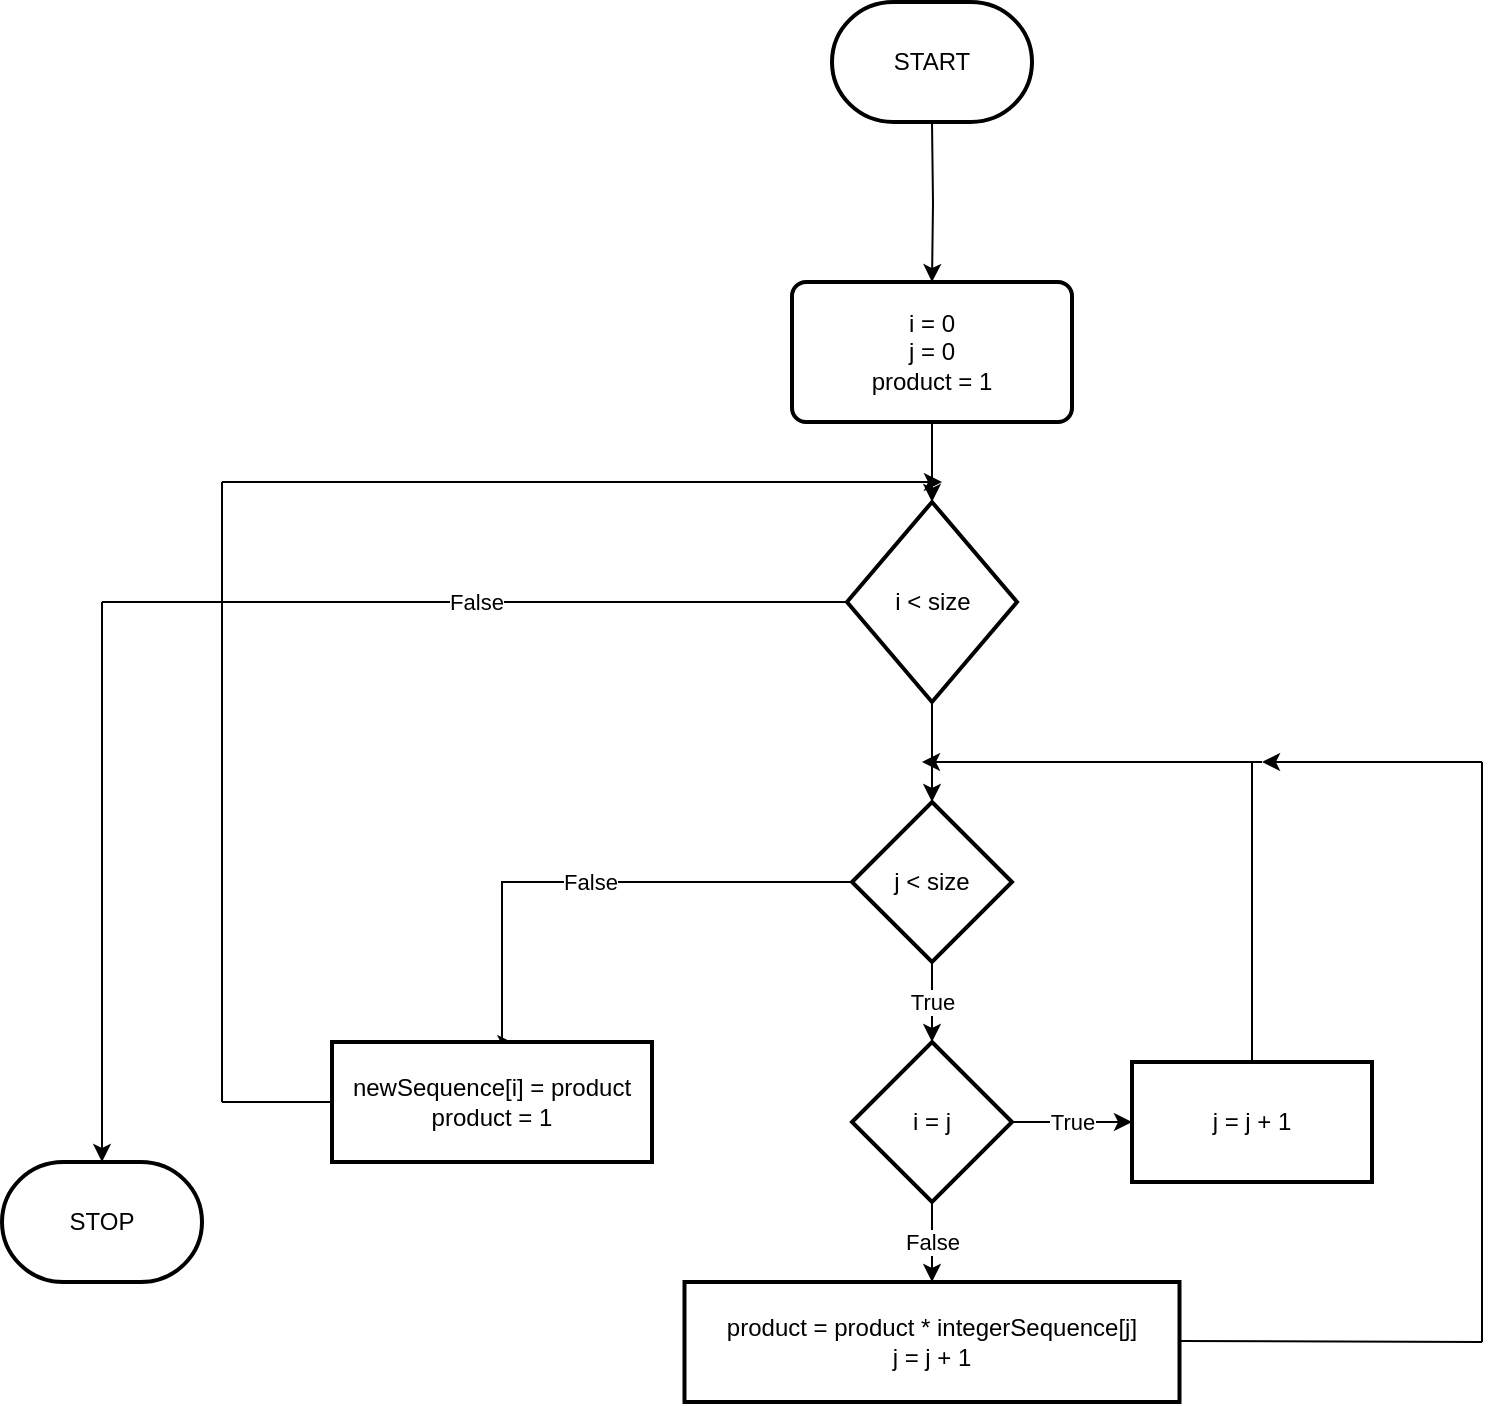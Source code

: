 <mxfile version="20.7.3" type="github">
  <diagram id="JEgXtzGTBGGTe0W-5SNw" name="Page-1">
    <mxGraphModel dx="1276" dy="469" grid="1" gridSize="10" guides="1" tooltips="1" connect="1" arrows="1" fold="1" page="1" pageScale="1" pageWidth="850" pageHeight="1100" math="0" shadow="0">
      <root>
        <mxCell id="0" />
        <mxCell id="1" parent="0" />
        <mxCell id="dS19GPc5H33sCgKLnEqp-4" style="edgeStyle=orthogonalEdgeStyle;rounded=0;orthogonalLoop=1;jettySize=auto;html=1;entryX=0.5;entryY=0;entryDx=0;entryDy=0;" parent="1" target="dS19GPc5H33sCgKLnEqp-3" edge="1">
          <mxGeometry relative="1" as="geometry">
            <mxPoint x="565" y="130" as="sourcePoint" />
          </mxGeometry>
        </mxCell>
        <mxCell id="dS19GPc5H33sCgKLnEqp-7" style="edgeStyle=orthogonalEdgeStyle;rounded=0;orthogonalLoop=1;jettySize=auto;html=1;entryX=0.5;entryY=0;entryDx=0;entryDy=0;entryPerimeter=0;" parent="1" source="dS19GPc5H33sCgKLnEqp-3" target="dS19GPc5H33sCgKLnEqp-6" edge="1">
          <mxGeometry relative="1" as="geometry" />
        </mxCell>
        <mxCell id="dS19GPc5H33sCgKLnEqp-3" value="i = 0&lt;br&gt;j = 0&lt;br&gt;product = 1" style="rounded=1;whiteSpace=wrap;html=1;absoluteArcSize=1;arcSize=14;strokeWidth=2;" parent="1" vertex="1">
          <mxGeometry x="495" y="210" width="140" height="70" as="geometry" />
        </mxCell>
        <mxCell id="oZwbMJ7OFl2zQQ1I_Tw_-5" value="" style="edgeStyle=orthogonalEdgeStyle;rounded=0;orthogonalLoop=1;jettySize=auto;html=1;" edge="1" parent="1" source="dS19GPc5H33sCgKLnEqp-6" target="oZwbMJ7OFl2zQQ1I_Tw_-4">
          <mxGeometry relative="1" as="geometry" />
        </mxCell>
        <mxCell id="dS19GPc5H33sCgKLnEqp-6" value="i &amp;lt; size" style="strokeWidth=2;html=1;shape=mxgraph.flowchart.decision;whiteSpace=wrap;" parent="1" vertex="1">
          <mxGeometry x="522.5" y="320" width="85" height="100" as="geometry" />
        </mxCell>
        <mxCell id="dS19GPc5H33sCgKLnEqp-31" value="START" style="strokeWidth=2;html=1;shape=mxgraph.flowchart.terminator;whiteSpace=wrap;" parent="1" vertex="1">
          <mxGeometry x="515" y="70" width="100" height="60" as="geometry" />
        </mxCell>
        <mxCell id="oZwbMJ7OFl2zQQ1I_Tw_-12" value="True" style="edgeStyle=orthogonalEdgeStyle;rounded=0;orthogonalLoop=1;jettySize=auto;html=1;" edge="1" parent="1" source="oZwbMJ7OFl2zQQ1I_Tw_-4" target="oZwbMJ7OFl2zQQ1I_Tw_-11">
          <mxGeometry relative="1" as="geometry" />
        </mxCell>
        <mxCell id="oZwbMJ7OFl2zQQ1I_Tw_-30" value="False" style="edgeStyle=orthogonalEdgeStyle;rounded=0;orthogonalLoop=1;jettySize=auto;html=1;entryX=0.573;entryY=0.017;entryDx=0;entryDy=0;entryPerimeter=0;" edge="1" parent="1" source="oZwbMJ7OFl2zQQ1I_Tw_-4" target="oZwbMJ7OFl2zQQ1I_Tw_-29">
          <mxGeometry relative="1" as="geometry">
            <Array as="points">
              <mxPoint x="350" y="510" />
              <mxPoint x="350" y="591" />
            </Array>
          </mxGeometry>
        </mxCell>
        <mxCell id="oZwbMJ7OFl2zQQ1I_Tw_-4" value="j &amp;lt; size" style="rhombus;whiteSpace=wrap;html=1;strokeWidth=2;" vertex="1" parent="1">
          <mxGeometry x="525" y="470" width="80" height="80" as="geometry" />
        </mxCell>
        <mxCell id="oZwbMJ7OFl2zQQ1I_Tw_-14" value="True" style="edgeStyle=orthogonalEdgeStyle;rounded=0;orthogonalLoop=1;jettySize=auto;html=1;" edge="1" parent="1" source="oZwbMJ7OFl2zQQ1I_Tw_-11" target="oZwbMJ7OFl2zQQ1I_Tw_-13">
          <mxGeometry relative="1" as="geometry" />
        </mxCell>
        <mxCell id="oZwbMJ7OFl2zQQ1I_Tw_-21" value="False" style="edgeStyle=orthogonalEdgeStyle;rounded=0;orthogonalLoop=1;jettySize=auto;html=1;entryX=0.5;entryY=0;entryDx=0;entryDy=0;" edge="1" parent="1" source="oZwbMJ7OFl2zQQ1I_Tw_-11" target="oZwbMJ7OFl2zQQ1I_Tw_-20">
          <mxGeometry relative="1" as="geometry" />
        </mxCell>
        <mxCell id="oZwbMJ7OFl2zQQ1I_Tw_-11" value="i = j" style="rhombus;whiteSpace=wrap;html=1;strokeWidth=2;" vertex="1" parent="1">
          <mxGeometry x="525" y="590" width="80" height="80" as="geometry" />
        </mxCell>
        <mxCell id="oZwbMJ7OFl2zQQ1I_Tw_-13" value="j = j + 1" style="whiteSpace=wrap;html=1;strokeWidth=2;" vertex="1" parent="1">
          <mxGeometry x="665" y="600" width="120" height="60" as="geometry" />
        </mxCell>
        <mxCell id="oZwbMJ7OFl2zQQ1I_Tw_-16" value="" style="endArrow=none;html=1;rounded=0;exitX=0.5;exitY=0;exitDx=0;exitDy=0;" edge="1" parent="1" source="oZwbMJ7OFl2zQQ1I_Tw_-13">
          <mxGeometry width="50" height="50" relative="1" as="geometry">
            <mxPoint x="690" y="530" as="sourcePoint" />
            <mxPoint x="725" y="450" as="targetPoint" />
          </mxGeometry>
        </mxCell>
        <mxCell id="oZwbMJ7OFl2zQQ1I_Tw_-19" value="" style="endArrow=classic;html=1;rounded=0;" edge="1" parent="1">
          <mxGeometry width="50" height="50" relative="1" as="geometry">
            <mxPoint x="730" y="450" as="sourcePoint" />
            <mxPoint x="560" y="450" as="targetPoint" />
          </mxGeometry>
        </mxCell>
        <mxCell id="oZwbMJ7OFl2zQQ1I_Tw_-20" value="product = product * integerSequence[j]&lt;br&gt;j = j + 1" style="whiteSpace=wrap;html=1;strokeWidth=2;" vertex="1" parent="1">
          <mxGeometry x="441.25" y="710" width="247.5" height="60" as="geometry" />
        </mxCell>
        <mxCell id="oZwbMJ7OFl2zQQ1I_Tw_-24" value="" style="endArrow=none;html=1;rounded=0;" edge="1" parent="1">
          <mxGeometry width="50" height="50" relative="1" as="geometry">
            <mxPoint x="840" y="740" as="sourcePoint" />
            <mxPoint x="840" y="450" as="targetPoint" />
          </mxGeometry>
        </mxCell>
        <mxCell id="oZwbMJ7OFl2zQQ1I_Tw_-26" value="" style="endArrow=none;html=1;rounded=0;" edge="1" parent="1">
          <mxGeometry width="50" height="50" relative="1" as="geometry">
            <mxPoint x="840" y="740" as="sourcePoint" />
            <mxPoint x="688.75" y="739.5" as="targetPoint" />
            <Array as="points" />
          </mxGeometry>
        </mxCell>
        <mxCell id="oZwbMJ7OFl2zQQ1I_Tw_-27" value="" style="endArrow=classic;html=1;rounded=0;" edge="1" parent="1">
          <mxGeometry width="50" height="50" relative="1" as="geometry">
            <mxPoint x="840" y="450" as="sourcePoint" />
            <mxPoint x="730" y="450" as="targetPoint" />
          </mxGeometry>
        </mxCell>
        <mxCell id="oZwbMJ7OFl2zQQ1I_Tw_-29" value="newSequence[i] = product&lt;br&gt;product = 1" style="whiteSpace=wrap;html=1;strokeWidth=2;" vertex="1" parent="1">
          <mxGeometry x="265" y="590" width="160" height="60" as="geometry" />
        </mxCell>
        <mxCell id="oZwbMJ7OFl2zQQ1I_Tw_-33" value="" style="endArrow=classic;html=1;rounded=0;" edge="1" parent="1">
          <mxGeometry width="50" height="50" relative="1" as="geometry">
            <mxPoint x="210" y="310" as="sourcePoint" />
            <mxPoint x="570" y="310" as="targetPoint" />
          </mxGeometry>
        </mxCell>
        <mxCell id="oZwbMJ7OFl2zQQ1I_Tw_-34" value="" style="endArrow=none;html=1;rounded=0;" edge="1" parent="1">
          <mxGeometry width="50" height="50" relative="1" as="geometry">
            <mxPoint x="210" y="620" as="sourcePoint" />
            <mxPoint x="210" y="310" as="targetPoint" />
          </mxGeometry>
        </mxCell>
        <mxCell id="oZwbMJ7OFl2zQQ1I_Tw_-36" value="" style="endArrow=none;html=1;rounded=0;entryX=0;entryY=0.5;entryDx=0;entryDy=0;" edge="1" parent="1" target="oZwbMJ7OFl2zQQ1I_Tw_-29">
          <mxGeometry width="50" height="50" relative="1" as="geometry">
            <mxPoint x="210" y="620" as="sourcePoint" />
            <mxPoint x="290" y="540" as="targetPoint" />
          </mxGeometry>
        </mxCell>
        <mxCell id="oZwbMJ7OFl2zQQ1I_Tw_-37" value="False" style="endArrow=none;html=1;rounded=0;entryX=0;entryY=0.5;entryDx=0;entryDy=0;entryPerimeter=0;" edge="1" parent="1" target="dS19GPc5H33sCgKLnEqp-6">
          <mxGeometry width="50" height="50" relative="1" as="geometry">
            <mxPoint x="150" y="370" as="sourcePoint" />
            <mxPoint x="390" y="350" as="targetPoint" />
          </mxGeometry>
        </mxCell>
        <mxCell id="oZwbMJ7OFl2zQQ1I_Tw_-38" value="" style="endArrow=classic;html=1;rounded=0;" edge="1" parent="1">
          <mxGeometry width="50" height="50" relative="1" as="geometry">
            <mxPoint x="150" y="370" as="sourcePoint" />
            <mxPoint x="150" y="650" as="targetPoint" />
          </mxGeometry>
        </mxCell>
        <mxCell id="oZwbMJ7OFl2zQQ1I_Tw_-39" value="STOP" style="strokeWidth=2;html=1;shape=mxgraph.flowchart.terminator;whiteSpace=wrap;" vertex="1" parent="1">
          <mxGeometry x="100" y="650" width="100" height="60" as="geometry" />
        </mxCell>
      </root>
    </mxGraphModel>
  </diagram>
</mxfile>
